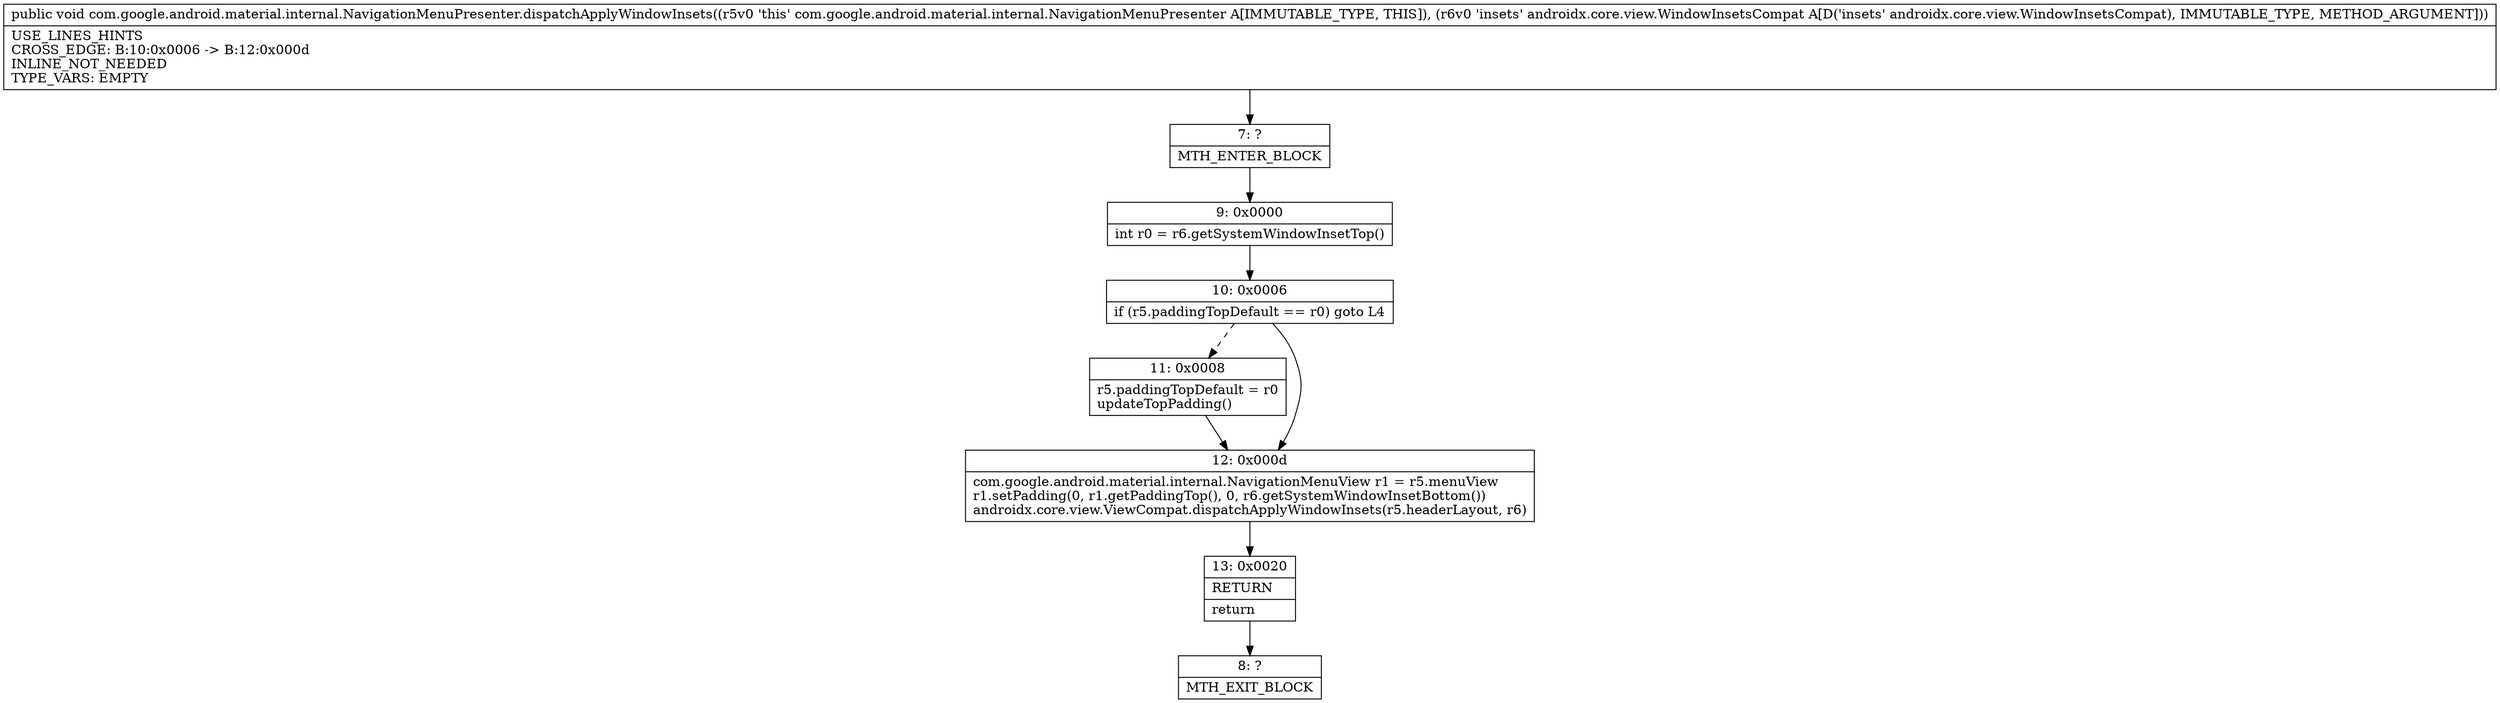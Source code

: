 digraph "CFG forcom.google.android.material.internal.NavigationMenuPresenter.dispatchApplyWindowInsets(Landroidx\/core\/view\/WindowInsetsCompat;)V" {
Node_7 [shape=record,label="{7\:\ ?|MTH_ENTER_BLOCK\l}"];
Node_9 [shape=record,label="{9\:\ 0x0000|int r0 = r6.getSystemWindowInsetTop()\l}"];
Node_10 [shape=record,label="{10\:\ 0x0006|if (r5.paddingTopDefault == r0) goto L4\l}"];
Node_11 [shape=record,label="{11\:\ 0x0008|r5.paddingTopDefault = r0\lupdateTopPadding()\l}"];
Node_12 [shape=record,label="{12\:\ 0x000d|com.google.android.material.internal.NavigationMenuView r1 = r5.menuView\lr1.setPadding(0, r1.getPaddingTop(), 0, r6.getSystemWindowInsetBottom())\landroidx.core.view.ViewCompat.dispatchApplyWindowInsets(r5.headerLayout, r6)\l}"];
Node_13 [shape=record,label="{13\:\ 0x0020|RETURN\l|return\l}"];
Node_8 [shape=record,label="{8\:\ ?|MTH_EXIT_BLOCK\l}"];
MethodNode[shape=record,label="{public void com.google.android.material.internal.NavigationMenuPresenter.dispatchApplyWindowInsets((r5v0 'this' com.google.android.material.internal.NavigationMenuPresenter A[IMMUTABLE_TYPE, THIS]), (r6v0 'insets' androidx.core.view.WindowInsetsCompat A[D('insets' androidx.core.view.WindowInsetsCompat), IMMUTABLE_TYPE, METHOD_ARGUMENT]))  | USE_LINES_HINTS\lCROSS_EDGE: B:10:0x0006 \-\> B:12:0x000d\lINLINE_NOT_NEEDED\lTYPE_VARS: EMPTY\l}"];
MethodNode -> Node_7;Node_7 -> Node_9;
Node_9 -> Node_10;
Node_10 -> Node_11[style=dashed];
Node_10 -> Node_12;
Node_11 -> Node_12;
Node_12 -> Node_13;
Node_13 -> Node_8;
}

